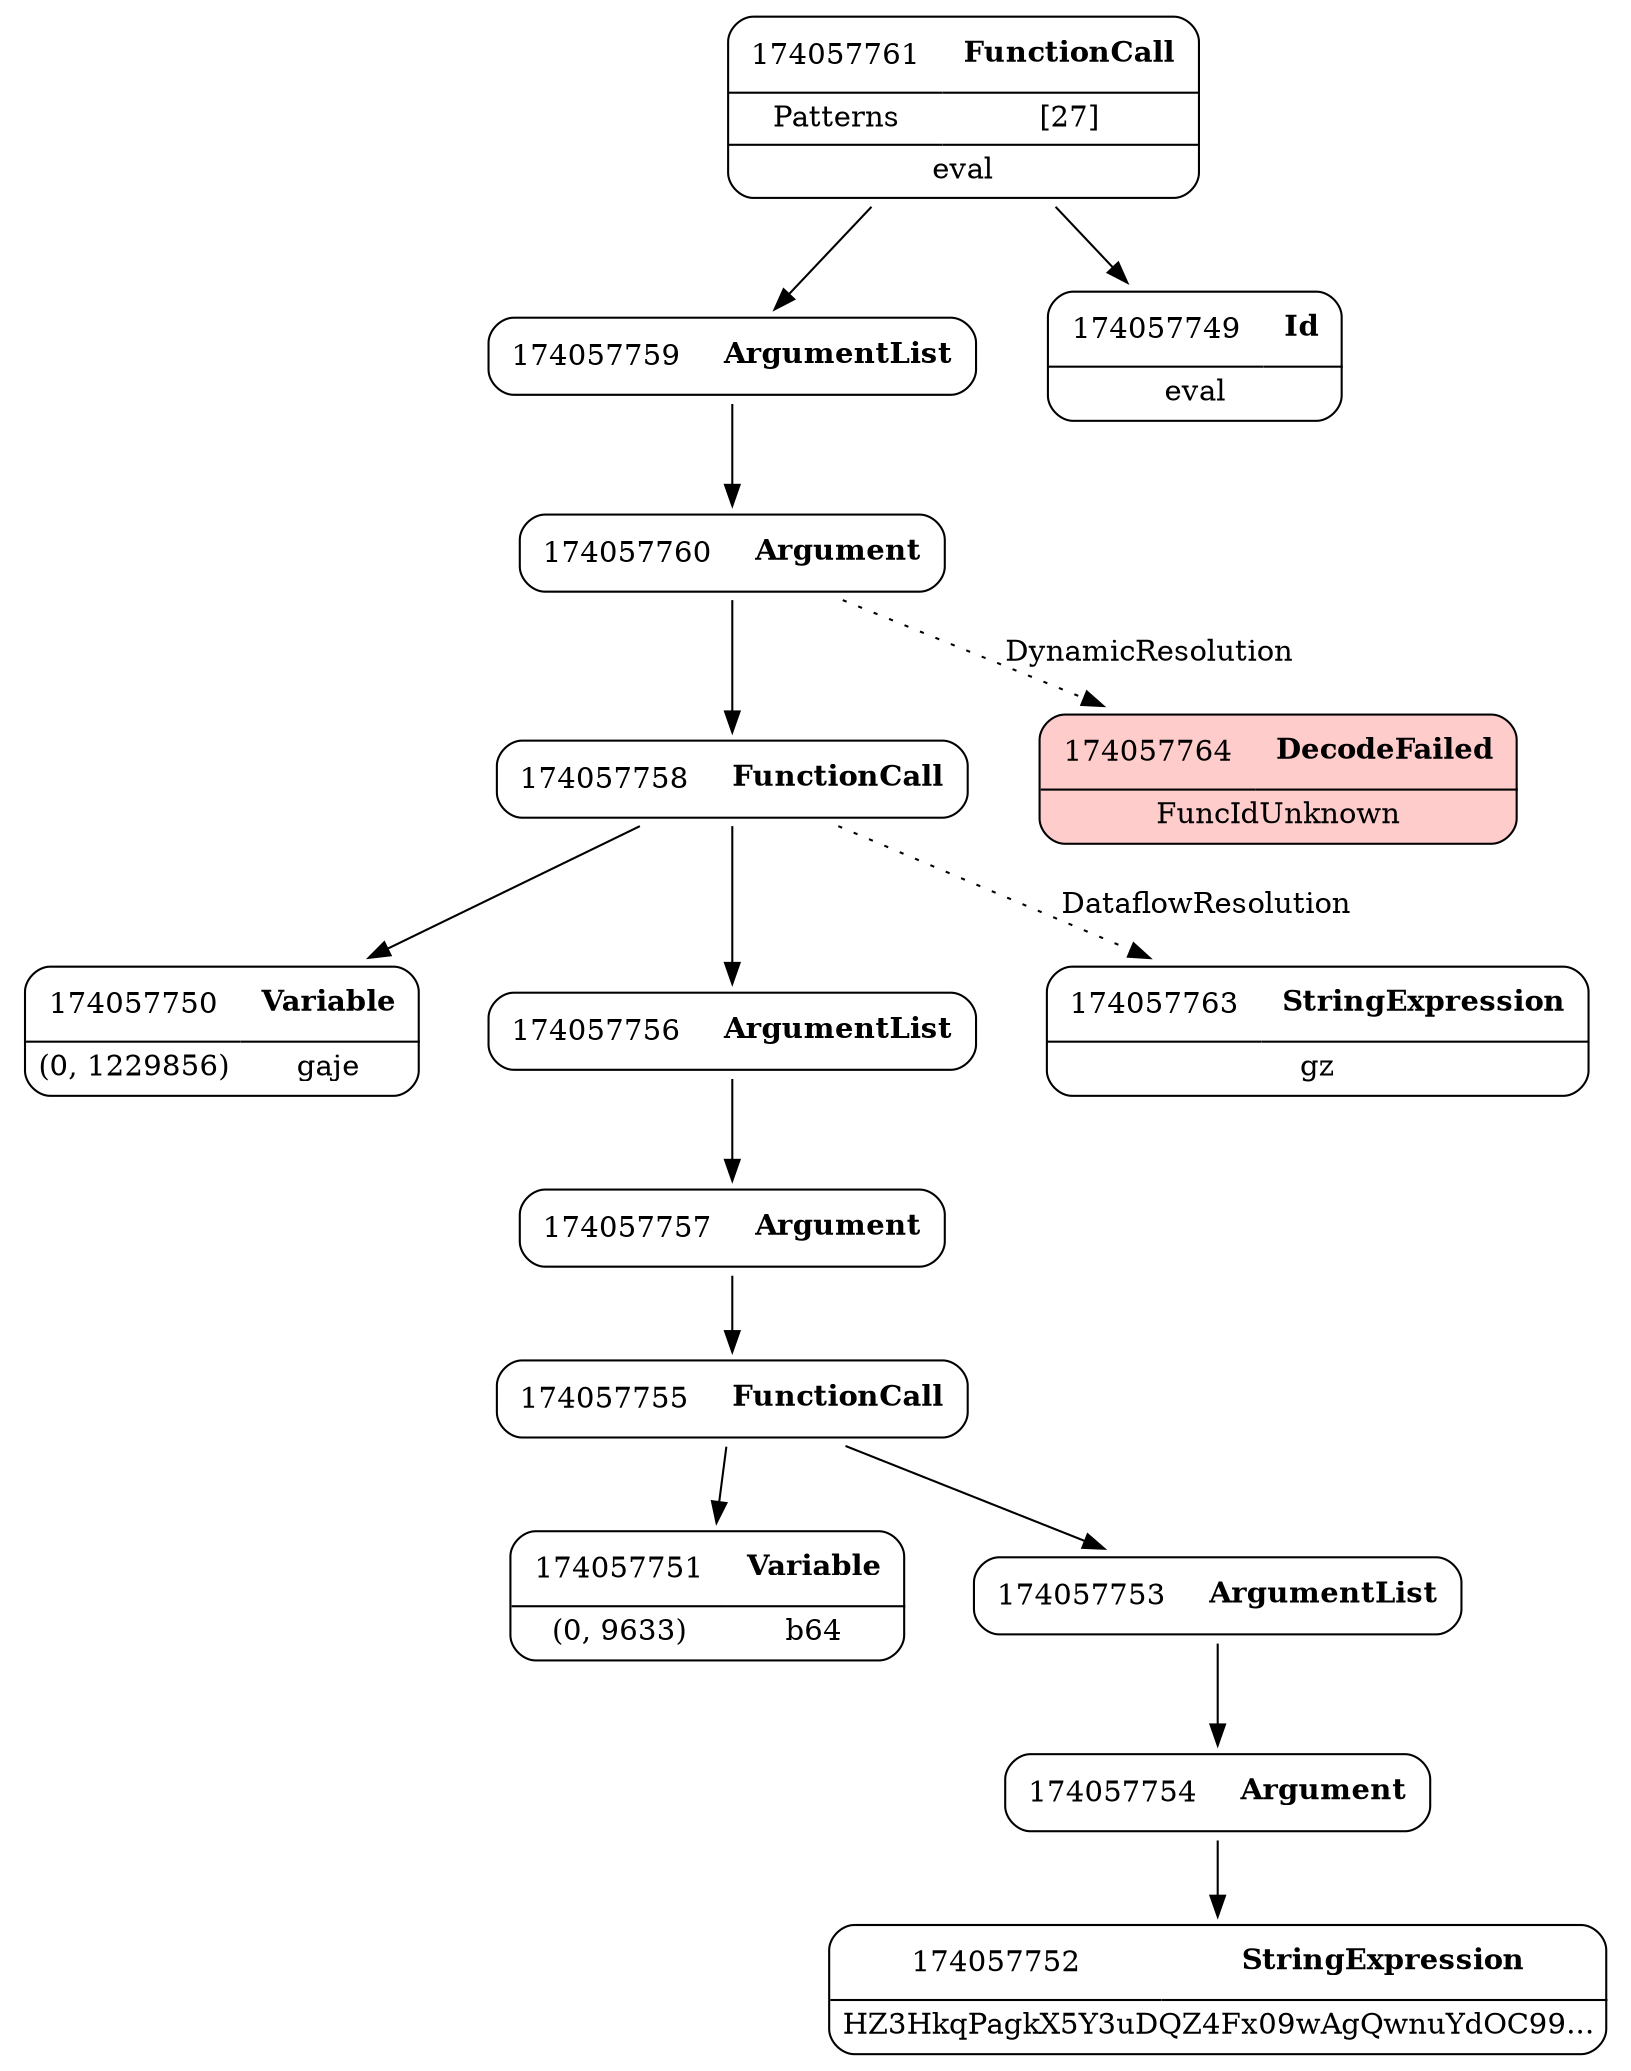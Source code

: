 digraph ast {
node [shape=none];
174057759 [label=<<TABLE border='1' cellspacing='0' cellpadding='10' style='rounded' ><TR><TD border='0'>174057759</TD><TD border='0'><B>ArgumentList</B></TD></TR></TABLE>>];
174057759 -> 174057760 [weight=2];
174057758 [label=<<TABLE border='1' cellspacing='0' cellpadding='10' style='rounded' ><TR><TD border='0'>174057758</TD><TD border='0'><B>FunctionCall</B></TD></TR></TABLE>>];
174057758 -> 174057750 [weight=2];
174057758 -> 174057756 [weight=2];
174057758 -> 174057763 [style=dotted,label=DataflowResolution];
174057757 [label=<<TABLE border='1' cellspacing='0' cellpadding='10' style='rounded' ><TR><TD border='0'>174057757</TD><TD border='0'><B>Argument</B></TD></TR></TABLE>>];
174057757 -> 174057755 [weight=2];
174057756 [label=<<TABLE border='1' cellspacing='0' cellpadding='10' style='rounded' ><TR><TD border='0'>174057756</TD><TD border='0'><B>ArgumentList</B></TD></TR></TABLE>>];
174057756 -> 174057757 [weight=2];
174057755 [label=<<TABLE border='1' cellspacing='0' cellpadding='10' style='rounded' ><TR><TD border='0'>174057755</TD><TD border='0'><B>FunctionCall</B></TD></TR></TABLE>>];
174057755 -> 174057751 [weight=2];
174057755 -> 174057753 [weight=2];
174057754 [label=<<TABLE border='1' cellspacing='0' cellpadding='10' style='rounded' ><TR><TD border='0'>174057754</TD><TD border='0'><B>Argument</B></TD></TR></TABLE>>];
174057754 -> 174057752 [weight=2];
174057753 [label=<<TABLE border='1' cellspacing='0' cellpadding='10' style='rounded' ><TR><TD border='0'>174057753</TD><TD border='0'><B>ArgumentList</B></TD></TR></TABLE>>];
174057753 -> 174057754 [weight=2];
174057752 [label=<<TABLE border='1' cellspacing='0' cellpadding='10' style='rounded' ><TR><TD border='0'>174057752</TD><TD border='0'><B>StringExpression</B></TD></TR><HR/><TR><TD border='0' cellpadding='5' colspan='2'>HZ3HkqPagkX5Y3uDQZ4Fx09wAgQwnuYdOC99...</TD></TR></TABLE>>];
174057751 [label=<<TABLE border='1' cellspacing='0' cellpadding='10' style='rounded' ><TR><TD border='0'>174057751</TD><TD border='0'><B>Variable</B></TD></TR><HR/><TR><TD border='0' cellpadding='5'>(0, 9633)</TD><TD border='0' cellpadding='5'>b64</TD></TR></TABLE>>];
174057750 [label=<<TABLE border='1' cellspacing='0' cellpadding='10' style='rounded' ><TR><TD border='0'>174057750</TD><TD border='0'><B>Variable</B></TD></TR><HR/><TR><TD border='0' cellpadding='5'>(0, 1229856)</TD><TD border='0' cellpadding='5'>gaje</TD></TR></TABLE>>];
174057749 [label=<<TABLE border='1' cellspacing='0' cellpadding='10' style='rounded' ><TR><TD border='0'>174057749</TD><TD border='0'><B>Id</B></TD></TR><HR/><TR><TD border='0' cellpadding='5' colspan='2'>eval</TD></TR></TABLE>>];
174057764 [label=<<TABLE border='1' cellspacing='0' cellpadding='10' style='rounded' bgcolor='#FFCCCC' ><TR><TD border='0'>174057764</TD><TD border='0'><B>DecodeFailed</B></TD></TR><HR/><TR><TD border='0' cellpadding='5' colspan='2'>FuncIdUnknown</TD></TR></TABLE>>];
174057763 [label=<<TABLE border='1' cellspacing='0' cellpadding='10' style='rounded' ><TR><TD border='0'>174057763</TD><TD border='0'><B>StringExpression</B></TD></TR><HR/><TR><TD border='0' cellpadding='5' colspan='2'>gz</TD></TR></TABLE>>];
174057761 [label=<<TABLE border='1' cellspacing='0' cellpadding='10' style='rounded' ><TR><TD border='0'>174057761</TD><TD border='0'><B>FunctionCall</B></TD></TR><HR/><TR><TD border='0' cellpadding='5'>Patterns</TD><TD border='0' cellpadding='5'>[27]</TD></TR><HR/><TR><TD border='0' cellpadding='5' colspan='2'>eval</TD></TR></TABLE>>];
174057761 -> 174057749 [weight=2];
174057761 -> 174057759 [weight=2];
174057760 [label=<<TABLE border='1' cellspacing='0' cellpadding='10' style='rounded' ><TR><TD border='0'>174057760</TD><TD border='0'><B>Argument</B></TD></TR></TABLE>>];
174057760 -> 174057758 [weight=2];
174057760 -> 174057764 [style=dotted,label=DynamicResolution];
}
